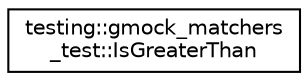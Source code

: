 digraph "Graphical Class Hierarchy"
{
  edge [fontname="Helvetica",fontsize="10",labelfontname="Helvetica",labelfontsize="10"];
  node [fontname="Helvetica",fontsize="10",shape=record];
  rankdir="LR";
  Node0 [label="testing::gmock_matchers\l_test::IsGreaterThan",height=0.2,width=0.4,color="black", fillcolor="white", style="filled",URL="$classtesting_1_1gmock__matchers__test_1_1IsGreaterThan.html"];
}
